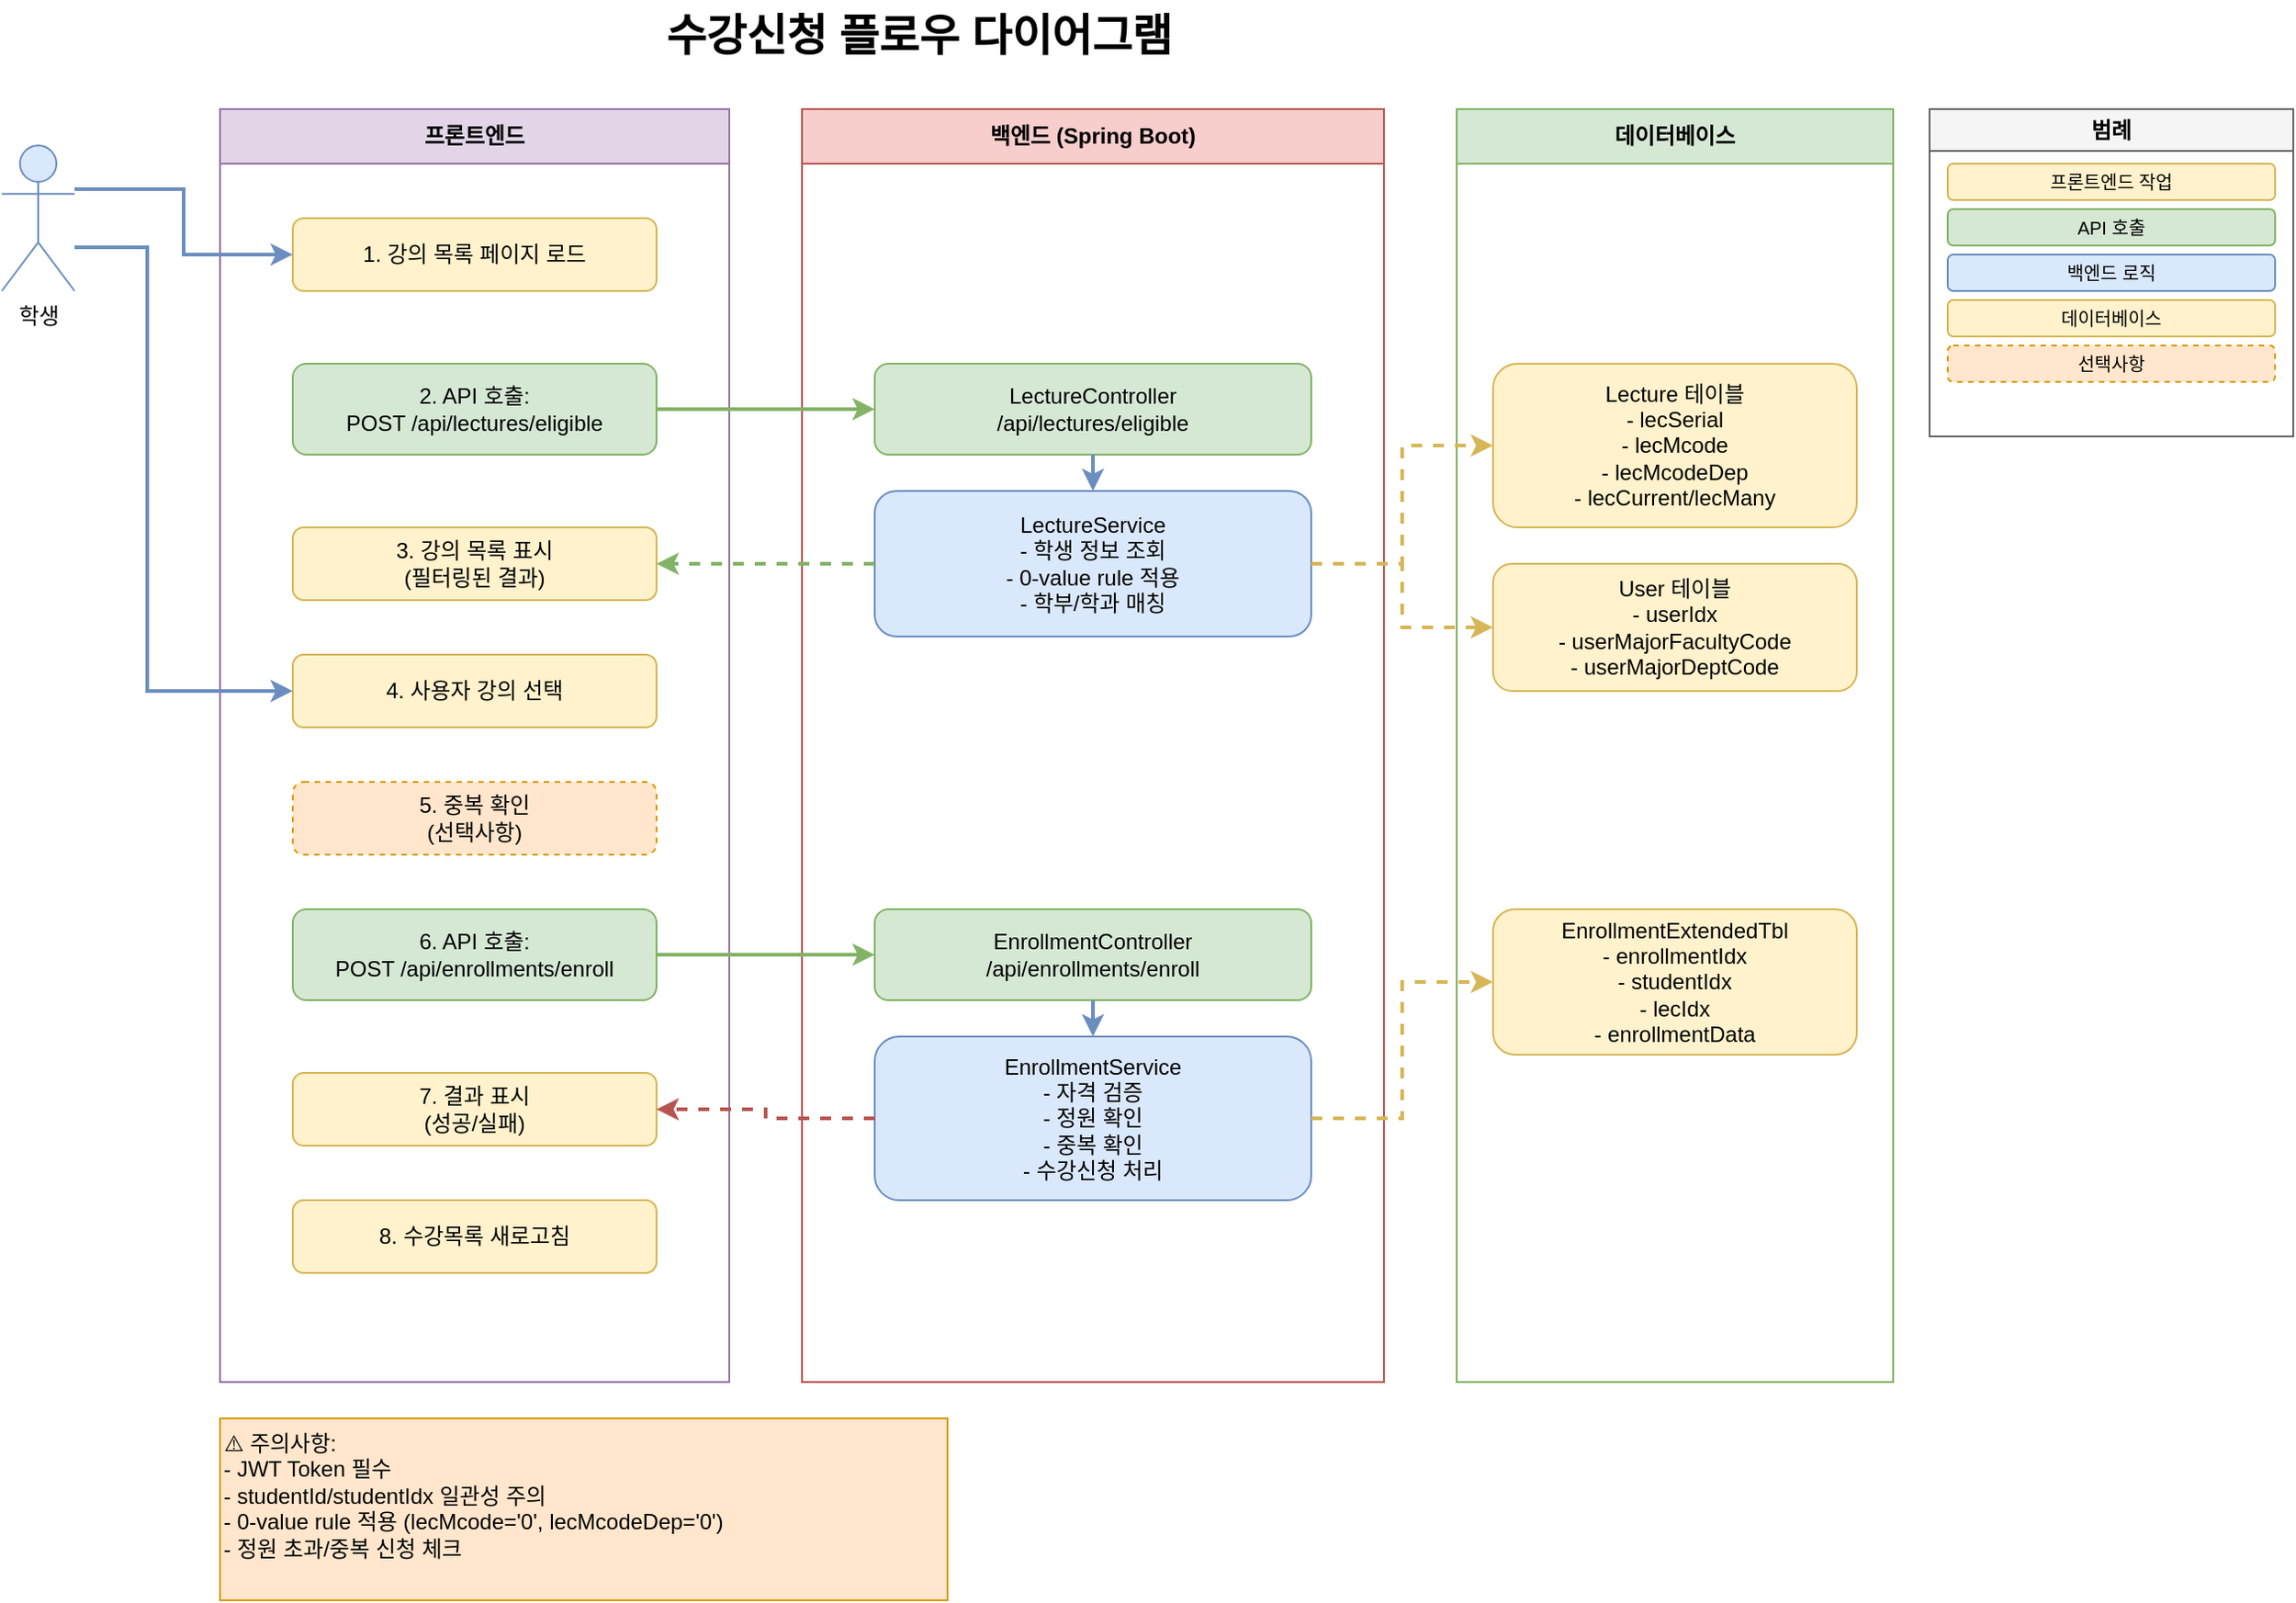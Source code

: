 <mxfile version="28.2.7">
  <diagram name="Enrollment Flow" id="enrollment-flow-diagram">
    <mxGraphModel dx="1678" dy="914" grid="1" gridSize="10" guides="1" tooltips="1" connect="1" arrows="1" fold="1" page="1" pageScale="1" pageWidth="1169" pageHeight="827" background="light-dark(#FFFFFF,#FFFFFF)" math="0" shadow="0">
      <root>
        <mxCell id="0" />
        <mxCell id="1" parent="0" />
        <mxCell id="title" value="수강신청 플로우 다이어그램" style="text;html=1;strokeColor=none;fillColor=none;align=center;verticalAlign=middle;whiteSpace=wrap;rounded=0;fontSize=24;fontStyle=1;labelBackgroundColor=default;" parent="1" vertex="1">
          <mxGeometry x="400" y="20" width="369" height="40" as="geometry" />
        </mxCell>
        <mxCell id="student" value="학생" style="shape=umlActor;verticalLabelPosition=bottom;verticalAlign=top;html=1;outlineConnect=0;fillColor=#dae8fc;strokeColor=#6c8ebf;" parent="1" vertex="1">
          <mxGeometry x="80" y="100" width="40" height="80" as="geometry" />
        </mxCell>
        <mxCell id="frontend-lane" value="프론트엔드" style="swimlane;whiteSpace=wrap;html=1;fillColor=#e1d5e7;strokeColor=#9673a6;startSize=30;" parent="1" vertex="1">
          <mxGeometry x="200" y="80" width="280" height="700" as="geometry" />
        </mxCell>
        <mxCell id="step1" value="1. 강의 목록 페이지 로드" style="rounded=1;whiteSpace=wrap;html=1;fillColor=#fff2cc;strokeColor=#d6b656;" parent="frontend-lane" vertex="1">
          <mxGeometry x="40" y="60" width="200" height="40" as="geometry" />
        </mxCell>
        <mxCell id="step2" value="2. API 호출:&#xa;POST /api/lectures/eligible" style="rounded=1;whiteSpace=wrap;html=1;fillColor=#d5e8d4;strokeColor=#82b366;" parent="frontend-lane" vertex="1">
          <mxGeometry x="40" y="140" width="200" height="50" as="geometry" />
        </mxCell>
        <mxCell id="step3" value="3. 강의 목록 표시&#xa;(필터링된 결과)" style="rounded=1;whiteSpace=wrap;html=1;fillColor=#fff2cc;strokeColor=#d6b656;" parent="frontend-lane" vertex="1">
          <mxGeometry x="40" y="230" width="200" height="40" as="geometry" />
        </mxCell>
        <mxCell id="step4" value="4. 사용자 강의 선택" style="rounded=1;whiteSpace=wrap;html=1;fillColor=#fff2cc;strokeColor=#d6b656;" parent="frontend-lane" vertex="1">
          <mxGeometry x="40" y="300" width="200" height="40" as="geometry" />
        </mxCell>
        <mxCell id="step5" value="5. 중복 확인&#xa;(선택사항)" style="rounded=1;whiteSpace=wrap;html=1;fillColor=#ffe6cc;strokeColor=#d79b00;dashed=1;" parent="frontend-lane" vertex="1">
          <mxGeometry x="40" y="370" width="200" height="40" as="geometry" />
        </mxCell>
        <mxCell id="step6" value="6. API 호출:&#xa;POST /api/enrollments/enroll" style="rounded=1;whiteSpace=wrap;html=1;fillColor=#d5e8d4;strokeColor=#82b366;" parent="frontend-lane" vertex="1">
          <mxGeometry x="40" y="440" width="200" height="50" as="geometry" />
        </mxCell>
        <mxCell id="step7" value="7. 결과 표시&#xa;(성공/실패)" style="rounded=1;whiteSpace=wrap;html=1;fillColor=#fff2cc;strokeColor=#d6b656;" parent="frontend-lane" vertex="1">
          <mxGeometry x="40" y="530" width="200" height="40" as="geometry" />
        </mxCell>
        <mxCell id="step8" value="8. 수강목록 새로고침" style="rounded=1;whiteSpace=wrap;html=1;fillColor=#fff2cc;strokeColor=#d6b656;" parent="frontend-lane" vertex="1">
          <mxGeometry x="40" y="600" width="200" height="40" as="geometry" />
        </mxCell>
        <mxCell id="backend-lane" value="백엔드 (Spring Boot)" style="swimlane;whiteSpace=wrap;html=1;fillColor=#f8cecc;strokeColor=#b85450;startSize=30;" parent="1" vertex="1">
          <mxGeometry x="520" y="80" width="320" height="700" as="geometry" />
        </mxCell>
        <mxCell id="backend1" value="LectureController&#xa;/api/lectures/eligible" style="rounded=1;whiteSpace=wrap;html=1;fillColor=#d5e8d4;strokeColor=#82b366;" parent="backend-lane" vertex="1">
          <mxGeometry x="40" y="140" width="240" height="50" as="geometry" />
        </mxCell>
        <mxCell id="backend2" value="LectureService&#xa;- 학생 정보 조회&#xa;- 0-value rule 적용&#xa;- 학부/학과 매칭" style="rounded=1;whiteSpace=wrap;html=1;fillColor=#dae8fc;strokeColor=#6c8ebf;" parent="backend-lane" vertex="1">
          <mxGeometry x="40" y="210" width="240" height="80" as="geometry" />
        </mxCell>
        <mxCell id="backend3" value="EnrollmentController&#xa;/api/enrollments/enroll" style="rounded=1;whiteSpace=wrap;html=1;fillColor=#d5e8d4;strokeColor=#82b366;" parent="backend-lane" vertex="1">
          <mxGeometry x="40" y="440" width="240" height="50" as="geometry" />
        </mxCell>
        <mxCell id="backend4" value="EnrollmentService&#xa;- 자격 검증&#xa;- 정원 확인&#xa;- 중복 확인&#xa;- 수강신청 처리" style="rounded=1;whiteSpace=wrap;html=1;fillColor=#dae8fc;strokeColor=#6c8ebf;" parent="backend-lane" vertex="1">
          <mxGeometry x="40" y="510" width="240" height="90" as="geometry" />
        </mxCell>
        <mxCell id="database-lane" value="데이터베이스" style="swimlane;whiteSpace=wrap;html=1;fillColor=#d5e8d4;strokeColor=#82b366;startSize=30;" parent="1" vertex="1">
          <mxGeometry x="880" y="80" width="240" height="700" as="geometry" />
        </mxCell>
        <mxCell id="db1" value="Lecture 테이블&#xa;- lecSerial&#xa;- lecMcode&#xa;- lecMcodeDep&#xa;- lecCurrent/lecMany" style="rounded=1;whiteSpace=wrap;html=1;fillColor=#fff2cc;strokeColor=#d6b656;" parent="database-lane" vertex="1">
          <mxGeometry x="20" y="140" width="200" height="90" as="geometry" />
        </mxCell>
        <mxCell id="db2" value="User 테이블&#xa;- userIdx&#xa;- userMajorFacultyCode&#xa;- userMajorDeptCode" style="rounded=1;whiteSpace=wrap;html=1;fillColor=#fff2cc;strokeColor=#d6b656;" parent="database-lane" vertex="1">
          <mxGeometry x="20" y="250" width="200" height="70" as="geometry" />
        </mxCell>
        <mxCell id="db3" value="EnrollmentExtendedTbl&#xa;- enrollmentIdx&#xa;- studentIdx&#xa;- lecIdx&#xa;- enrollmentData" style="rounded=1;whiteSpace=wrap;html=1;fillColor=#fff2cc;strokeColor=#d6b656;" parent="database-lane" vertex="1">
          <mxGeometry x="20" y="440" width="200" height="80" as="geometry" />
        </mxCell>
        <mxCell id="arrow1" value="" style="edgeStyle=orthogonalEdgeStyle;rounded=0;orthogonalLoop=1;jettySize=auto;html=1;exitX=1;exitY=0.5;exitDx=0;exitDy=0;entryX=0;entryY=0.5;entryDx=0;entryDy=0;strokeWidth=2;fillColor=#d5e8d4;strokeColor=#82b366;" parent="1" source="step2" target="backend1" edge="1">
          <mxGeometry relative="1" as="geometry" />
        </mxCell>
        <mxCell id="arrow2" value="" style="edgeStyle=orthogonalEdgeStyle;rounded=0;orthogonalLoop=1;jettySize=auto;html=1;exitX=0.5;exitY=1;exitDx=0;exitDy=0;entryX=0.5;entryY=0;entryDx=0;entryDy=0;strokeWidth=2;fillColor=#dae8fc;strokeColor=#6c8ebf;" parent="1" source="backend1" target="backend2" edge="1">
          <mxGeometry relative="1" as="geometry" />
        </mxCell>
        <mxCell id="arrow3" value="" style="edgeStyle=orthogonalEdgeStyle;rounded=0;orthogonalLoop=1;jettySize=auto;html=1;exitX=1;exitY=0.5;exitDx=0;exitDy=0;entryX=0;entryY=0.5;entryDx=0;entryDy=0;strokeWidth=2;dashed=1;fillColor=#fff2cc;strokeColor=#d6b656;" parent="1" source="backend2" target="db1" edge="1">
          <mxGeometry relative="1" as="geometry" />
        </mxCell>
        <mxCell id="arrow4" value="" style="edgeStyle=orthogonalEdgeStyle;rounded=0;orthogonalLoop=1;jettySize=auto;html=1;exitX=1;exitY=0.5;exitDx=0;exitDy=0;entryX=0;entryY=0.5;entryDx=0;entryDy=0;strokeWidth=2;dashed=1;fillColor=#fff2cc;strokeColor=#d6b656;" parent="1" source="backend2" target="db2" edge="1">
          <mxGeometry relative="1" as="geometry" />
        </mxCell>
        <mxCell id="arrow5" value="" style="edgeStyle=orthogonalEdgeStyle;rounded=0;orthogonalLoop=1;jettySize=auto;html=1;exitX=0;exitY=0.5;exitDx=0;exitDy=0;entryX=1;entryY=0.5;entryDx=0;entryDy=0;strokeWidth=2;fillColor=#d5e8d4;strokeColor=#82b366;dashed=1;" parent="1" source="backend2" target="step3" edge="1">
          <mxGeometry relative="1" as="geometry" />
        </mxCell>
        <mxCell id="arrow6" value="" style="edgeStyle=orthogonalEdgeStyle;rounded=0;orthogonalLoop=1;jettySize=auto;html=1;exitX=1;exitY=0.5;exitDx=0;exitDy=0;entryX=0;entryY=0.5;entryDx=0;entryDy=0;strokeWidth=2;fillColor=#d5e8d4;strokeColor=#82b366;" parent="1" source="step6" target="backend3" edge="1">
          <mxGeometry relative="1" as="geometry" />
        </mxCell>
        <mxCell id="arrow7" value="" style="edgeStyle=orthogonalEdgeStyle;rounded=0;orthogonalLoop=1;jettySize=auto;html=1;exitX=0.5;exitY=1;exitDx=0;exitDy=0;entryX=0.5;entryY=0;entryDx=0;entryDy=0;strokeWidth=2;fillColor=#dae8fc;strokeColor=#6c8ebf;" parent="1" source="backend3" target="backend4" edge="1">
          <mxGeometry relative="1" as="geometry" />
        </mxCell>
        <mxCell id="arrow8" value="" style="edgeStyle=orthogonalEdgeStyle;rounded=0;orthogonalLoop=1;jettySize=auto;html=1;exitX=1;exitY=0.5;exitDx=0;exitDy=0;entryX=0;entryY=0.5;entryDx=0;entryDy=0;strokeWidth=2;dashed=1;fillColor=#fff2cc;strokeColor=#d6b656;" parent="1" source="backend4" target="db3" edge="1">
          <mxGeometry relative="1" as="geometry" />
        </mxCell>
        <mxCell id="arrow9" value="" style="edgeStyle=orthogonalEdgeStyle;rounded=0;orthogonalLoop=1;jettySize=auto;html=1;exitX=0;exitY=0.5;exitDx=0;exitDy=0;entryX=1;entryY=0.5;entryDx=0;entryDy=0;strokeWidth=2;fillColor=#f8cecc;strokeColor=#b85450;dashed=1;" parent="1" source="backend4" target="step7" edge="1">
          <mxGeometry relative="1" as="geometry" />
        </mxCell>
        <mxCell id="student-arrow1" value="" style="edgeStyle=orthogonalEdgeStyle;rounded=0;orthogonalLoop=1;jettySize=auto;html=1;exitX=1;exitY=0.3;exitDx=0;exitDy=0;exitPerimeter=0;entryX=0;entryY=0.5;entryDx=0;entryDy=0;strokeWidth=2;fillColor=#dae8fc;strokeColor=#6c8ebf;" parent="1" source="student" target="step1" edge="1">
          <mxGeometry relative="1" as="geometry" />
        </mxCell>
        <mxCell id="student-arrow2" value="" style="edgeStyle=orthogonalEdgeStyle;rounded=0;orthogonalLoop=1;jettySize=auto;html=1;exitX=1;exitY=0.7;exitDx=0;exitDy=0;exitPerimeter=0;entryX=0;entryY=0.5;entryDx=0;entryDy=0;strokeWidth=2;fillColor=#dae8fc;strokeColor=#6c8ebf;" parent="1" source="student" target="step4" edge="1">
          <mxGeometry relative="1" as="geometry">
            <Array as="points">
              <mxPoint x="160" y="156" />
              <mxPoint x="160" y="400" />
            </Array>
          </mxGeometry>
        </mxCell>
        <mxCell id="legend" value="범례" style="swimlane;whiteSpace=wrap;html=1;fillColor=#f5f5f5;strokeColor=#666666;fontStyle=1" parent="1" vertex="1">
          <mxGeometry x="1140" y="80" width="200" height="180" as="geometry" />
        </mxCell>
        <mxCell id="legend1" value="프론트엔드 작업" style="rounded=1;whiteSpace=wrap;html=1;fillColor=#fff2cc;strokeColor=#d6b656;fontSize=10;" parent="legend" vertex="1">
          <mxGeometry x="10" y="30" width="180" height="20" as="geometry" />
        </mxCell>
        <mxCell id="legend2" value="API 호출" style="rounded=1;whiteSpace=wrap;html=1;fillColor=#d5e8d4;strokeColor=#82b366;fontSize=10;" parent="legend" vertex="1">
          <mxGeometry x="10" y="55" width="180" height="20" as="geometry" />
        </mxCell>
        <mxCell id="legend3" value="백엔드 로직" style="rounded=1;whiteSpace=wrap;html=1;fillColor=#dae8fc;strokeColor=#6c8ebf;fontSize=10;" parent="legend" vertex="1">
          <mxGeometry x="10" y="80" width="180" height="20" as="geometry" />
        </mxCell>
        <mxCell id="legend4" value="데이터베이스" style="rounded=1;whiteSpace=wrap;html=1;fillColor=#fff2cc;strokeColor=#d6b656;fontSize=10;" parent="legend" vertex="1">
          <mxGeometry x="10" y="105" width="180" height="20" as="geometry" />
        </mxCell>
        <mxCell id="legend5" value="선택사항" style="rounded=1;whiteSpace=wrap;html=1;fillColor=#ffe6cc;strokeColor=#d79b00;dashed=1;fontSize=10;" parent="legend" vertex="1">
          <mxGeometry x="10" y="130" width="180" height="20" as="geometry" />
        </mxCell>
        <mxCell id="note1" value="⚠️ 주의사항:&#xa;- JWT Token 필수&#xa;- studentId/studentIdx 일관성 주의&#xa;- 0-value rule 적용 (lecMcode=&#39;0&#39;, lecMcodeDep=&#39;0&#39;)&#xa;- 정원 초과/중복 신청 체크" style="rounded=0;whiteSpace=wrap;html=1;fillColor=#ffe6cc;strokeColor=#d79b00;align=left;verticalAlign=top;" parent="1" vertex="1">
          <mxGeometry x="200" y="800" width="400" height="100" as="geometry" />
        </mxCell>
      </root>
    </mxGraphModel>
  </diagram>
</mxfile>
